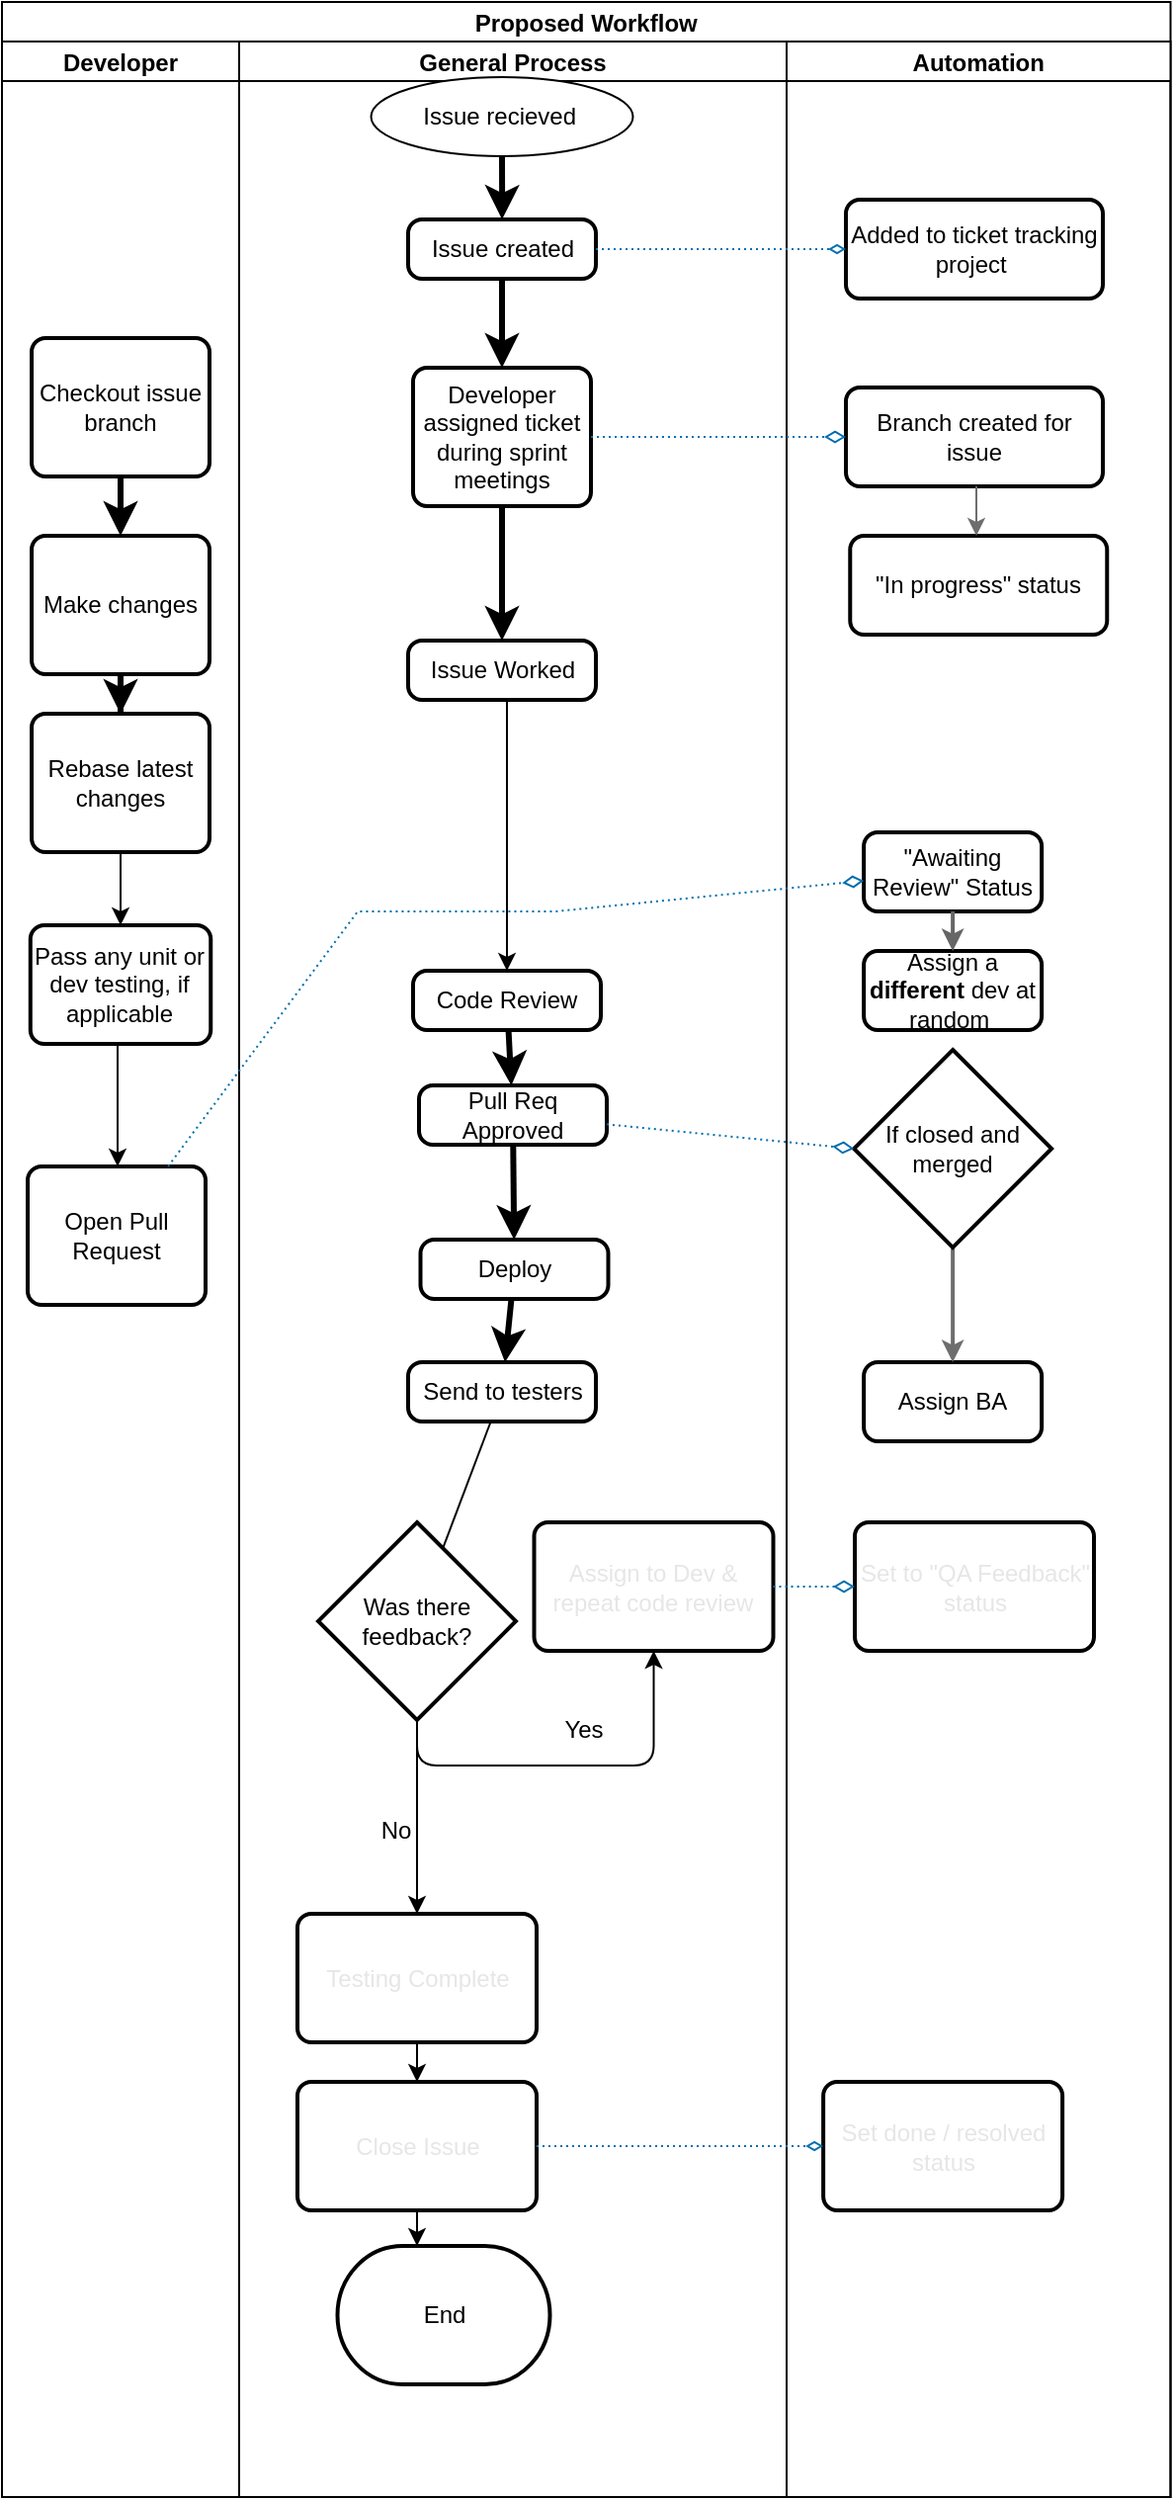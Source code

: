 <mxfile>
    <diagram id="kgpKYQtTHZ0yAKxKKP6v" name="Page-1">
        <mxGraphModel dx="1374" dy="910" grid="0" gridSize="10" guides="1" tooltips="1" connect="1" arrows="1" fold="1" page="1" pageScale="1" pageWidth="850" pageHeight="1100" background="#ffffff" math="0" shadow="0">
            <root>
                <mxCell id="0"/>
                <mxCell id="1" parent="0"/>
                <mxCell id="LS5ooxm_w9Ub8Mjmh8pY-5" value="Proposed Workflow" style="swimlane;childLayout=stackLayout;resizeParent=1;resizeParentMax=0;startSize=20;" parent="1" vertex="1">
                    <mxGeometry x="70" y="30" width="591.25" height="1262" as="geometry"/>
                </mxCell>
                <mxCell id="LS5ooxm_w9Ub8Mjmh8pY-6" value="Developer" style="swimlane;startSize=20;strokeColor=#000000;" parent="LS5ooxm_w9Ub8Mjmh8pY-5" vertex="1">
                    <mxGeometry y="20" width="120" height="1242" as="geometry"/>
                </mxCell>
                <mxCell id="LS5ooxm_w9Ub8Mjmh8pY-60" style="edgeStyle=orthogonalEdgeStyle;rounded=0;orthogonalLoop=1;jettySize=auto;html=1;strokeColor=#000000;strokeWidth=3;endArrow=classic;endFill=1;endSize=8;" parent="LS5ooxm_w9Ub8Mjmh8pY-6" source="LS5ooxm_w9Ub8Mjmh8pY-47" target="LS5ooxm_w9Ub8Mjmh8pY-53" edge="1">
                    <mxGeometry relative="1" as="geometry"/>
                </mxCell>
                <mxCell id="LS5ooxm_w9Ub8Mjmh8pY-47" value="Checkout issue branch" style="rounded=1;whiteSpace=wrap;html=1;absoluteArcSize=1;arcSize=14;strokeWidth=2;" parent="LS5ooxm_w9Ub8Mjmh8pY-6" vertex="1">
                    <mxGeometry x="15" y="150" width="90" height="70" as="geometry"/>
                </mxCell>
                <mxCell id="LS5ooxm_w9Ub8Mjmh8pY-59" value="" style="edgeStyle=orthogonalEdgeStyle;rounded=0;orthogonalLoop=1;jettySize=auto;html=1;strokeColor=#000000;strokeWidth=3;endArrow=classic;endFill=1;endSize=8;" parent="LS5ooxm_w9Ub8Mjmh8pY-6" source="LS5ooxm_w9Ub8Mjmh8pY-53" target="LS5ooxm_w9Ub8Mjmh8pY-58" edge="1">
                    <mxGeometry relative="1" as="geometry"/>
                </mxCell>
                <mxCell id="LS5ooxm_w9Ub8Mjmh8pY-53" value="Make changes" style="rounded=1;whiteSpace=wrap;html=1;absoluteArcSize=1;arcSize=14;strokeWidth=2;" parent="LS5ooxm_w9Ub8Mjmh8pY-6" vertex="1">
                    <mxGeometry x="15" y="250" width="90" height="70" as="geometry"/>
                </mxCell>
                <mxCell id="23" value="" style="edgeStyle=elbowEdgeStyle;html=1;fontColor=#E6E6E6;strokeColor=#000000;" edge="1" parent="LS5ooxm_w9Ub8Mjmh8pY-6" source="LS5ooxm_w9Ub8Mjmh8pY-58" target="22">
                    <mxGeometry relative="1" as="geometry"/>
                </mxCell>
                <mxCell id="LS5ooxm_w9Ub8Mjmh8pY-58" value="Rebase latest changes" style="rounded=1;whiteSpace=wrap;html=1;absoluteArcSize=1;arcSize=14;strokeWidth=2;" parent="LS5ooxm_w9Ub8Mjmh8pY-6" vertex="1">
                    <mxGeometry x="15" y="340" width="90" height="70" as="geometry"/>
                </mxCell>
                <mxCell id="LS5ooxm_w9Ub8Mjmh8pY-63" value="Open Pull Request" style="rounded=1;whiteSpace=wrap;html=1;absoluteArcSize=1;arcSize=14;strokeWidth=2;" parent="LS5ooxm_w9Ub8Mjmh8pY-6" vertex="1">
                    <mxGeometry x="13" y="569" width="90" height="70" as="geometry"/>
                </mxCell>
                <mxCell id="24" value="" style="edgeStyle=elbowEdgeStyle;html=1;fontColor=#E6E6E6;strokeColor=#000000;" edge="1" parent="LS5ooxm_w9Ub8Mjmh8pY-6" source="22" target="LS5ooxm_w9Ub8Mjmh8pY-63">
                    <mxGeometry relative="1" as="geometry"/>
                </mxCell>
                <mxCell id="22" value="Pass any unit or dev testing, if applicable" style="rounded=1;whiteSpace=wrap;html=1;absoluteArcSize=1;arcSize=14;strokeWidth=2;" vertex="1" parent="LS5ooxm_w9Ub8Mjmh8pY-6">
                    <mxGeometry x="14.38" y="447" width="91.25" height="60" as="geometry"/>
                </mxCell>
                <mxCell id="LS5ooxm_w9Ub8Mjmh8pY-7" value="General Process" style="swimlane;startSize=20;glass=0;strokeWidth=1;strokeColor=#000000;" parent="LS5ooxm_w9Ub8Mjmh8pY-5" vertex="1">
                    <mxGeometry x="120" y="20" width="277" height="1242" as="geometry"/>
                </mxCell>
                <mxCell id="LS5ooxm_w9Ub8Mjmh8pY-24" style="edgeStyle=orthogonalEdgeStyle;rounded=0;orthogonalLoop=1;jettySize=auto;html=1;entryX=0.5;entryY=0;entryDx=0;entryDy=0;endArrow=classic;endFill=1;endSize=8;strokeWidth=3;strokeColor=#000000;" parent="LS5ooxm_w9Ub8Mjmh8pY-7" source="LS5ooxm_w9Ub8Mjmh8pY-14" target="LS5ooxm_w9Ub8Mjmh8pY-16" edge="1">
                    <mxGeometry relative="1" as="geometry"/>
                </mxCell>
                <mxCell id="LS5ooxm_w9Ub8Mjmh8pY-14" value="Issue recieved&amp;nbsp;" style="ellipse;whiteSpace=wrap;html=1;" parent="LS5ooxm_w9Ub8Mjmh8pY-7" vertex="1">
                    <mxGeometry x="66.75" y="18" width="132.5" height="40" as="geometry"/>
                </mxCell>
                <mxCell id="LS5ooxm_w9Ub8Mjmh8pY-27" style="edgeStyle=orthogonalEdgeStyle;rounded=0;orthogonalLoop=1;jettySize=auto;html=1;strokeWidth=3;endArrow=classic;endFill=1;endSize=8;strokeColor=#000000;" parent="LS5ooxm_w9Ub8Mjmh8pY-7" source="LS5ooxm_w9Ub8Mjmh8pY-16" target="LS5ooxm_w9Ub8Mjmh8pY-18" edge="1">
                    <mxGeometry relative="1" as="geometry"/>
                </mxCell>
                <mxCell id="LS5ooxm_w9Ub8Mjmh8pY-16" value="Issue created" style="rounded=1;whiteSpace=wrap;html=1;absoluteArcSize=1;arcSize=14;strokeWidth=2;" parent="LS5ooxm_w9Ub8Mjmh8pY-7" vertex="1">
                    <mxGeometry x="85.5" y="90" width="95" height="30" as="geometry"/>
                </mxCell>
                <mxCell id="LS5ooxm_w9Ub8Mjmh8pY-28" style="edgeStyle=orthogonalEdgeStyle;rounded=0;orthogonalLoop=1;jettySize=auto;html=1;exitX=0.5;exitY=1;exitDx=0;exitDy=0;entryX=0.5;entryY=0;entryDx=0;entryDy=0;strokeWidth=3;endArrow=classic;endFill=1;endSize=8;strokeColor=#000000;" parent="LS5ooxm_w9Ub8Mjmh8pY-7" source="LS5ooxm_w9Ub8Mjmh8pY-18" target="LS5ooxm_w9Ub8Mjmh8pY-19" edge="1">
                    <mxGeometry relative="1" as="geometry"/>
                </mxCell>
                <mxCell id="LS5ooxm_w9Ub8Mjmh8pY-18" value="Developer assigned ticket during sprint meetings" style="rounded=1;whiteSpace=wrap;html=1;absoluteArcSize=1;arcSize=14;strokeWidth=2;" parent="LS5ooxm_w9Ub8Mjmh8pY-7" vertex="1">
                    <mxGeometry x="88" y="165" width="90" height="70" as="geometry"/>
                </mxCell>
                <mxCell id="25" style="edgeStyle=elbowEdgeStyle;html=1;entryX=0.5;entryY=0;entryDx=0;entryDy=0;fontColor=#E6E6E6;strokeColor=#000000;" edge="1" parent="LS5ooxm_w9Ub8Mjmh8pY-7" source="LS5ooxm_w9Ub8Mjmh8pY-19" target="LS5ooxm_w9Ub8Mjmh8pY-71">
                    <mxGeometry relative="1" as="geometry"/>
                </mxCell>
                <mxCell id="LS5ooxm_w9Ub8Mjmh8pY-19" value="Issue Worked" style="rounded=1;whiteSpace=wrap;html=1;absoluteArcSize=1;arcSize=14;strokeWidth=2;" parent="LS5ooxm_w9Ub8Mjmh8pY-7" vertex="1">
                    <mxGeometry x="85.5" y="303" width="95" height="30" as="geometry"/>
                </mxCell>
                <mxCell id="LS5ooxm_w9Ub8Mjmh8pY-20" value="Deploy" style="rounded=1;whiteSpace=wrap;html=1;absoluteArcSize=1;arcSize=14;strokeWidth=2;" parent="LS5ooxm_w9Ub8Mjmh8pY-7" vertex="1">
                    <mxGeometry x="91.75" y="606" width="95" height="30" as="geometry"/>
                </mxCell>
                <mxCell id="LS5ooxm_w9Ub8Mjmh8pY-71" value="Code Review" style="rounded=1;whiteSpace=wrap;html=1;absoluteArcSize=1;arcSize=14;strokeWidth=2;" parent="LS5ooxm_w9Ub8Mjmh8pY-7" vertex="1">
                    <mxGeometry x="88" y="470" width="95" height="30" as="geometry"/>
                </mxCell>
                <mxCell id="4" value="" style="edgeStyle=none;html=1;strokeColor=#000000;" edge="1" parent="LS5ooxm_w9Ub8Mjmh8pY-7" source="LS5ooxm_w9Ub8Mjmh8pY-77">
                    <mxGeometry relative="1" as="geometry">
                        <mxPoint x="88.75" y="800" as="targetPoint"/>
                    </mxGeometry>
                </mxCell>
                <mxCell id="LS5ooxm_w9Ub8Mjmh8pY-77" value="Send to testers" style="rounded=1;whiteSpace=wrap;html=1;absoluteArcSize=1;arcSize=14;strokeWidth=2;" parent="LS5ooxm_w9Ub8Mjmh8pY-7" vertex="1">
                    <mxGeometry x="85.5" y="668" width="95" height="30" as="geometry"/>
                </mxCell>
                <mxCell id="LS5ooxm_w9Ub8Mjmh8pY-78" value="" style="edgeStyle=none;rounded=0;orthogonalLoop=1;jettySize=auto;html=1;strokeColor=#000000;strokeWidth=3;endArrow=classic;endFill=1;endSize=8;" parent="LS5ooxm_w9Ub8Mjmh8pY-7" source="LS5ooxm_w9Ub8Mjmh8pY-20" target="LS5ooxm_w9Ub8Mjmh8pY-77" edge="1">
                    <mxGeometry relative="1" as="geometry"/>
                </mxCell>
                <mxCell id="LS5ooxm_w9Ub8Mjmh8pY-84" style="edgeStyle=none;rounded=0;orthogonalLoop=1;jettySize=auto;html=1;strokeColor=#000000;strokeWidth=3;endArrow=classic;endFill=1;endSize=8;" parent="LS5ooxm_w9Ub8Mjmh8pY-7" source="LS5ooxm_w9Ub8Mjmh8pY-82" target="LS5ooxm_w9Ub8Mjmh8pY-20" edge="1">
                    <mxGeometry relative="1" as="geometry"/>
                </mxCell>
                <mxCell id="LS5ooxm_w9Ub8Mjmh8pY-82" value="Pull Req Approved" style="rounded=1;whiteSpace=wrap;html=1;absoluteArcSize=1;arcSize=14;strokeWidth=2;" parent="LS5ooxm_w9Ub8Mjmh8pY-7" vertex="1">
                    <mxGeometry x="91" y="528" width="95" height="30" as="geometry"/>
                </mxCell>
                <mxCell id="LS5ooxm_w9Ub8Mjmh8pY-83" value="" style="edgeStyle=none;rounded=0;orthogonalLoop=1;jettySize=auto;html=1;strokeColor=#000000;strokeWidth=3;endArrow=classic;endFill=1;endSize=8;" parent="LS5ooxm_w9Ub8Mjmh8pY-7" source="LS5ooxm_w9Ub8Mjmh8pY-71" target="LS5ooxm_w9Ub8Mjmh8pY-82" edge="1">
                    <mxGeometry relative="1" as="geometry"/>
                </mxCell>
                <mxCell id="12" style="edgeStyle=elbowEdgeStyle;html=1;fontColor=#E6E6E6;strokeColor=#000000;entryX=0.5;entryY=1;entryDx=0;entryDy=0;" edge="1" parent="LS5ooxm_w9Ub8Mjmh8pY-7" source="5" target="11">
                    <mxGeometry relative="1" as="geometry">
                        <Array as="points">
                            <mxPoint x="152" y="872"/>
                        </Array>
                    </mxGeometry>
                </mxCell>
                <mxCell id="14" style="edgeStyle=elbowEdgeStyle;html=1;entryX=0.5;entryY=0;entryDx=0;entryDy=0;fontColor=#E6E6E6;strokeColor=#000000;exitX=0.5;exitY=1;exitDx=0;exitDy=0;exitPerimeter=0;" edge="1" parent="LS5ooxm_w9Ub8Mjmh8pY-7" source="5" target="13">
                    <mxGeometry relative="1" as="geometry"/>
                </mxCell>
                <mxCell id="5" value="Was there feedback?" style="strokeWidth=2;html=1;shape=mxgraph.flowchart.decision;whiteSpace=wrap;" vertex="1" parent="LS5ooxm_w9Ub8Mjmh8pY-7">
                    <mxGeometry x="40" y="749" width="100" height="100" as="geometry"/>
                </mxCell>
                <mxCell id="10" value="&lt;font color=&quot;#000000&quot;&gt;Yes&lt;/font&gt;" style="text;html=1;align=center;verticalAlign=middle;resizable=0;points=[];autosize=1;strokeColor=none;fillColor=none;" vertex="1" parent="LS5ooxm_w9Ub8Mjmh8pY-7">
                    <mxGeometry x="159" y="845" width="30" height="18" as="geometry"/>
                </mxCell>
                <mxCell id="11" value="&lt;font color=&quot;#e6e6e6&quot;&gt;Assign to Dev &amp;amp; repeat code review&lt;/font&gt;" style="rounded=1;whiteSpace=wrap;html=1;absoluteArcSize=1;arcSize=14;strokeWidth=2;fontColor=#000000;" vertex="1" parent="LS5ooxm_w9Ub8Mjmh8pY-7">
                    <mxGeometry x="149.25" y="749" width="121" height="65" as="geometry"/>
                </mxCell>
                <mxCell id="13" value="&lt;font color=&quot;#e6e6e6&quot;&gt;Testing Complete&lt;/font&gt;" style="rounded=1;whiteSpace=wrap;html=1;absoluteArcSize=1;arcSize=14;strokeWidth=2;fontColor=#000000;" vertex="1" parent="LS5ooxm_w9Ub8Mjmh8pY-7">
                    <mxGeometry x="29.5" y="947" width="121" height="65" as="geometry"/>
                </mxCell>
                <mxCell id="15" value="&lt;font color=&quot;#000000&quot;&gt;No&lt;/font&gt;" style="text;html=1;align=center;verticalAlign=middle;resizable=0;points=[];autosize=1;strokeColor=none;fillColor=none;" vertex="1" parent="LS5ooxm_w9Ub8Mjmh8pY-7">
                    <mxGeometry x="66.75" y="896" width="25" height="18" as="geometry"/>
                </mxCell>
                <mxCell id="27" style="edgeStyle=elbowEdgeStyle;html=1;exitX=0.5;exitY=1;exitDx=0;exitDy=0;fontColor=#E6E6E6;strokeColor=#000000;" edge="1" parent="LS5ooxm_w9Ub8Mjmh8pY-7" source="16" target="LS5ooxm_w9Ub8Mjmh8pY-23">
                    <mxGeometry relative="1" as="geometry"/>
                </mxCell>
                <mxCell id="16" value="&lt;font color=&quot;#e6e6e6&quot;&gt;Close Issue&lt;/font&gt;" style="rounded=1;whiteSpace=wrap;html=1;absoluteArcSize=1;arcSize=14;strokeWidth=2;fontColor=#000000;" vertex="1" parent="LS5ooxm_w9Ub8Mjmh8pY-7">
                    <mxGeometry x="29.5" y="1032" width="121" height="65" as="geometry"/>
                </mxCell>
                <mxCell id="17" value="" style="edgeStyle=elbowEdgeStyle;html=1;fontColor=#E6E6E6;strokeColor=#000000;" edge="1" parent="LS5ooxm_w9Ub8Mjmh8pY-7" source="13" target="16">
                    <mxGeometry relative="1" as="geometry"/>
                </mxCell>
                <mxCell id="LS5ooxm_w9Ub8Mjmh8pY-23" value="End" style="strokeWidth=2;html=1;shape=mxgraph.flowchart.terminator;whiteSpace=wrap;glass=0;" parent="LS5ooxm_w9Ub8Mjmh8pY-7" vertex="1">
                    <mxGeometry x="49.75" y="1115" width="107.5" height="70" as="geometry"/>
                </mxCell>
                <mxCell id="LS5ooxm_w9Ub8Mjmh8pY-9" value="Automation" style="swimlane;startSize=20;strokeColor=#000000;" parent="LS5ooxm_w9Ub8Mjmh8pY-5" vertex="1">
                    <mxGeometry x="397" y="20" width="194.25" height="1242" as="geometry">
                        <mxRectangle x="330.94" y="20" width="40" height="1160" as="alternateBounds"/>
                    </mxGeometry>
                </mxCell>
                <mxCell id="LS5ooxm_w9Ub8Mjmh8pY-11" value="Added to ticket tracking project&amp;nbsp;" style="rounded=1;whiteSpace=wrap;html=1;absoluteArcSize=1;arcSize=14;strokeWidth=2;" parent="LS5ooxm_w9Ub8Mjmh8pY-9" vertex="1">
                    <mxGeometry x="30" y="80" width="130" height="50" as="geometry"/>
                </mxCell>
                <mxCell id="LS5ooxm_w9Ub8Mjmh8pY-46" value="Branch created for issue" style="rounded=1;whiteSpace=wrap;html=1;absoluteArcSize=1;arcSize=14;strokeWidth=2;" parent="LS5ooxm_w9Ub8Mjmh8pY-9" vertex="1">
                    <mxGeometry x="30" y="175" width="130" height="50" as="geometry"/>
                </mxCell>
                <mxCell id="LS5ooxm_w9Ub8Mjmh8pY-66" value="&quot;Awaiting Review&quot; Status" style="rounded=1;whiteSpace=wrap;html=1;absoluteArcSize=1;arcSize=14;strokeWidth=2;shadow=0;glass=0;sketch=0;strokeColor=#000000;" parent="LS5ooxm_w9Ub8Mjmh8pY-9" vertex="1">
                    <mxGeometry x="39.06" y="400" width="90" height="40" as="geometry"/>
                </mxCell>
                <mxCell id="LS5ooxm_w9Ub8Mjmh8pY-69" value="Assign a &lt;b&gt;different&lt;/b&gt; dev at random&amp;nbsp;" style="rounded=1;whiteSpace=wrap;html=1;absoluteArcSize=1;arcSize=14;strokeWidth=2;shadow=0;glass=0;sketch=0;strokeColor=#000000;" parent="LS5ooxm_w9Ub8Mjmh8pY-9" vertex="1">
                    <mxGeometry x="39.06" y="460" width="90" height="40" as="geometry"/>
                </mxCell>
                <mxCell id="LS5ooxm_w9Ub8Mjmh8pY-70" value="" style="edgeStyle=none;rounded=0;orthogonalLoop=1;jettySize=auto;html=1;strokeColor=#666666;strokeWidth=2;endArrow=classic;endFill=1;endSize=5;" parent="LS5ooxm_w9Ub8Mjmh8pY-9" source="LS5ooxm_w9Ub8Mjmh8pY-66" target="LS5ooxm_w9Ub8Mjmh8pY-69" edge="1">
                    <mxGeometry relative="1" as="geometry"/>
                </mxCell>
                <mxCell id="LS5ooxm_w9Ub8Mjmh8pY-94" value="Assign BA" style="rounded=1;whiteSpace=wrap;html=1;absoluteArcSize=1;arcSize=14;strokeWidth=2;shadow=0;glass=0;sketch=0;strokeColor=#000000;" parent="LS5ooxm_w9Ub8Mjmh8pY-9" vertex="1">
                    <mxGeometry x="39.06" y="668" width="90" height="40" as="geometry"/>
                </mxCell>
                <mxCell id="LS5ooxm_w9Ub8Mjmh8pY-96" style="edgeStyle=none;rounded=0;orthogonalLoop=1;jettySize=auto;html=1;entryX=0.5;entryY=0;entryDx=0;entryDy=0;strokeColor=#6E6E6E;strokeWidth=2;endArrow=classic;endFill=1;endSize=5;startSize=3;" parent="LS5ooxm_w9Ub8Mjmh8pY-9" source="LS5ooxm_w9Ub8Mjmh8pY-95" target="LS5ooxm_w9Ub8Mjmh8pY-94" edge="1">
                    <mxGeometry relative="1" as="geometry"/>
                </mxCell>
                <mxCell id="LS5ooxm_w9Ub8Mjmh8pY-95" value="If closed and merged" style="strokeWidth=2;html=1;shape=mxgraph.flowchart.decision;whiteSpace=wrap;shadow=0;glass=0;sketch=0;strokeColor=#000000;" parent="LS5ooxm_w9Ub8Mjmh8pY-9" vertex="1">
                    <mxGeometry x="34.06" y="510" width="100" height="100" as="geometry"/>
                </mxCell>
                <mxCell id="20" value="&lt;span style=&quot;color: rgb(230 , 230 , 230)&quot;&gt;Set done / resolved status&lt;/span&gt;" style="rounded=1;whiteSpace=wrap;html=1;absoluteArcSize=1;arcSize=14;strokeWidth=2;fontColor=#000000;" vertex="1" parent="LS5ooxm_w9Ub8Mjmh8pY-9">
                    <mxGeometry x="18.56" y="1032" width="121" height="65" as="geometry"/>
                </mxCell>
                <mxCell id="30" value="&lt;font color=&quot;#e6e6e6&quot;&gt;Set to &quot;QA Feedback&quot; status&lt;/font&gt;" style="rounded=1;whiteSpace=wrap;html=1;absoluteArcSize=1;arcSize=14;strokeWidth=2;fontColor=#000000;" vertex="1" parent="LS5ooxm_w9Ub8Mjmh8pY-9">
                    <mxGeometry x="34.5" y="749" width="121" height="65" as="geometry"/>
                </mxCell>
                <mxCell id="32" value="&quot;In progress&quot; status" style="rounded=1;whiteSpace=wrap;html=1;absoluteArcSize=1;arcSize=14;strokeWidth=2;" vertex="1" parent="LS5ooxm_w9Ub8Mjmh8pY-9">
                    <mxGeometry x="32.13" y="250" width="130" height="50" as="geometry"/>
                </mxCell>
                <mxCell id="33" value="" style="edgeStyle=elbowEdgeStyle;html=1;fontColor=#E6E6E6;strokeColor=#6E6E6E;fillColor=#1ba1e2;" edge="1" parent="LS5ooxm_w9Ub8Mjmh8pY-9" source="LS5ooxm_w9Ub8Mjmh8pY-46" target="32">
                    <mxGeometry relative="1" as="geometry"/>
                </mxCell>
                <mxCell id="LS5ooxm_w9Ub8Mjmh8pY-17" style="edgeStyle=orthogonalEdgeStyle;rounded=0;orthogonalLoop=1;jettySize=auto;html=1;entryX=0;entryY=0.5;entryDx=0;entryDy=0;endArrow=diamondThin;endFill=0;strokeColor=#006EAF;fillColor=#1ba1e2;dashed=1;dashPattern=1 2;strokeWidth=1;startArrow=none;startFill=0;" parent="LS5ooxm_w9Ub8Mjmh8pY-5" source="LS5ooxm_w9Ub8Mjmh8pY-16" target="LS5ooxm_w9Ub8Mjmh8pY-11" edge="1">
                    <mxGeometry relative="1" as="geometry"/>
                </mxCell>
                <mxCell id="LS5ooxm_w9Ub8Mjmh8pY-68" style="edgeStyle=none;rounded=0;orthogonalLoop=1;jettySize=auto;html=1;dashed=1;dashPattern=1 2;strokeColor=#006EAF;strokeWidth=1;endArrow=diamondThin;endFill=0;endSize=8;fillColor=#1ba1e2;startArrow=none;startFill=0;" parent="LS5ooxm_w9Ub8Mjmh8pY-5" source="LS5ooxm_w9Ub8Mjmh8pY-63" target="LS5ooxm_w9Ub8Mjmh8pY-66" edge="1">
                    <mxGeometry relative="1" as="geometry">
                        <Array as="points">
                            <mxPoint x="180" y="460"/>
                            <mxPoint x="280" y="460"/>
                        </Array>
                    </mxGeometry>
                </mxCell>
                <mxCell id="LS5ooxm_w9Ub8Mjmh8pY-88" value="" style="edgeStyle=none;rounded=0;orthogonalLoop=1;jettySize=auto;html=1;strokeColor=#006EAF;strokeWidth=1;endArrow=diamondThin;endFill=0;endSize=8;dashed=1;dashPattern=1 2;entryX=0;entryY=0.5;entryDx=0;entryDy=0;entryPerimeter=0;fillColor=#1ba1e2;startArrow=none;startFill=0;" parent="LS5ooxm_w9Ub8Mjmh8pY-5" source="LS5ooxm_w9Ub8Mjmh8pY-82" target="LS5ooxm_w9Ub8Mjmh8pY-95" edge="1">
                    <mxGeometry relative="1" as="geometry">
                        <mxPoint x="367.5" y="555" as="targetPoint"/>
                    </mxGeometry>
                </mxCell>
                <mxCell id="21" value="" style="edgeStyle=elbowEdgeStyle;html=1;fontColor=#E6E6E6;strokeColor=#006EAF;fillColor=#1ba1e2;endArrow=diamondThin;endFill=0;dashed=1;dashPattern=1 2;strokeWidth=1;startArrow=none;startFill=0;" edge="1" parent="LS5ooxm_w9Ub8Mjmh8pY-5" source="16" target="20">
                    <mxGeometry relative="1" as="geometry"/>
                </mxCell>
                <mxCell id="31" value="" style="edgeStyle=elbowEdgeStyle;html=1;fontColor=#E6E6E6;strokeColor=#006EAF;endArrow=diamondThin;endFill=0;endSize=8;fillColor=#1ba1e2;dashed=1;dashPattern=1 2;strokeWidth=1;startArrow=none;startFill=0;" edge="1" parent="LS5ooxm_w9Ub8Mjmh8pY-5" source="11" target="30">
                    <mxGeometry relative="1" as="geometry"/>
                </mxCell>
                <mxCell id="35" style="edgeStyle=elbowEdgeStyle;html=1;fontColor=#E6E6E6;endArrow=diamondThin;endFill=0;startSize=3;endSize=8;strokeColor=#006EAF;strokeWidth=1;dashed=1;dashPattern=1 2;fillColor=#1ba1e2;startArrow=none;startFill=0;" edge="1" parent="LS5ooxm_w9Ub8Mjmh8pY-5" source="LS5ooxm_w9Ub8Mjmh8pY-18" target="LS5ooxm_w9Ub8Mjmh8pY-46">
                    <mxGeometry relative="1" as="geometry"/>
                </mxCell>
            </root>
        </mxGraphModel>
    </diagram>
</mxfile>